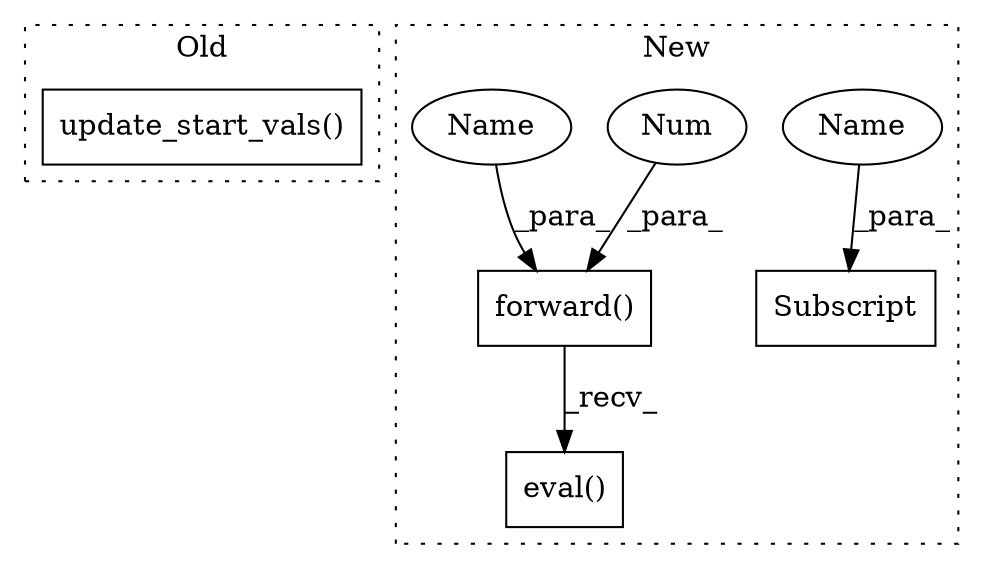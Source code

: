 digraph G {
subgraph cluster0 {
1 [label="update_start_vals()" a="75" s="22958,23008" l="24,1" shape="box"];
label = "Old";
style="dotted";
}
subgraph cluster1 {
2 [label="Subscript" a="63" s="20780,0" l="22,0" shape="box"];
3 [label="forward()" a="75" s="20780,20831" l="45,1" shape="box"];
4 [label="eval()" a="75" s="20780" l="59" shape="box"];
5 [label="Num" a="76" s="20828" l="3" shape="ellipse"];
6 [label="Name" a="87" s="20800" l="1" shape="ellipse"];
7 [label="Name" a="87" s="20825" l="1" shape="ellipse"];
label = "New";
style="dotted";
}
3 -> 4 [label="_recv_"];
5 -> 3 [label="_para_"];
6 -> 2 [label="_para_"];
7 -> 3 [label="_para_"];
}